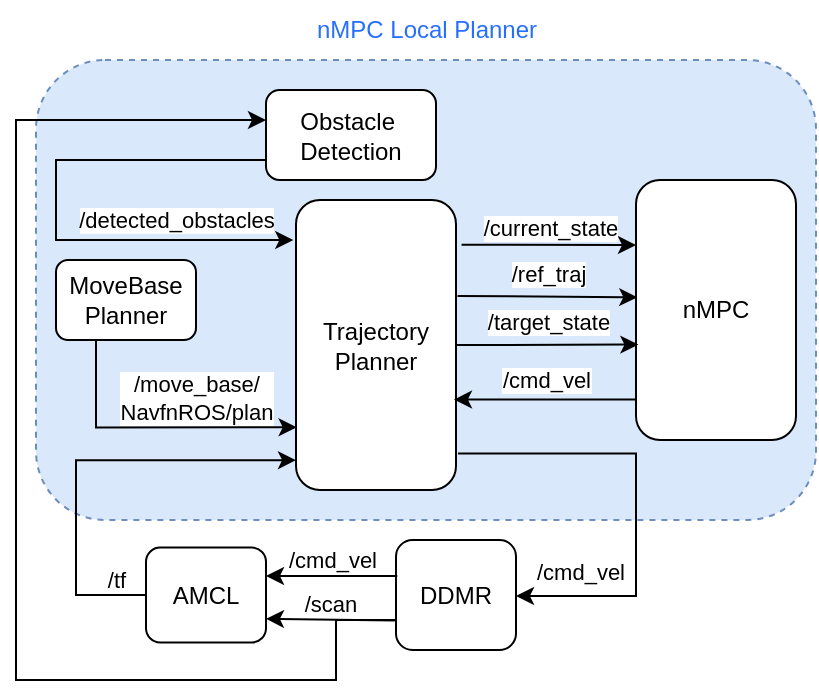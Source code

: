 <mxfile version="24.7.16">
  <diagram name="Page-1" id="90a13364-a465-7bf4-72fc-28e22215d7a0">
    <mxGraphModel dx="830" dy="472" grid="1" gridSize="10" guides="1" tooltips="1" connect="1" arrows="1" fold="1" page="1" pageScale="1.5" pageWidth="1169" pageHeight="826" background="none" math="0" shadow="0">
      <root>
        <mxCell id="0" style=";html=1;" />
        <mxCell id="1" style=";html=1;" parent="0" />
        <mxCell id="W7KLRnC-2VCepuPbdDTs-93" value="" style="rounded=1;whiteSpace=wrap;html=1;fillStyle=solid;dashed=1;fillColor=#dae8fc;strokeColor=#6c8ebf;" vertex="1" parent="1">
          <mxGeometry x="590" y="220" width="390" height="230" as="geometry" />
        </mxCell>
        <mxCell id="W7KLRnC-2VCepuPbdDTs-89" value="" style="endArrow=classic;html=1;rounded=0;edgeStyle=orthogonalEdgeStyle;exitX=0;exitY=0.75;exitDx=0;exitDy=0;" edge="1" parent="1" source="W7KLRnC-2VCepuPbdDTs-9">
          <mxGeometry width="50" height="50" relative="1" as="geometry">
            <mxPoint x="790" y="520" as="sourcePoint" />
            <mxPoint x="705" y="250" as="targetPoint" />
            <Array as="points">
              <mxPoint x="770" y="500" />
              <mxPoint x="740" y="500" />
              <mxPoint x="740" y="530" />
              <mxPoint x="580" y="530" />
              <mxPoint x="580" y="250" />
            </Array>
          </mxGeometry>
        </mxCell>
        <mxCell id="W7KLRnC-2VCepuPbdDTs-9" value="DDMR" style="rounded=1;whiteSpace=wrap;html=1;" vertex="1" parent="1">
          <mxGeometry x="770" y="460" width="60" height="55" as="geometry" />
        </mxCell>
        <mxCell id="W7KLRnC-2VCepuPbdDTs-13" value="Obstacle&amp;nbsp;&lt;div&gt;Detection&lt;/div&gt;" style="rounded=1;whiteSpace=wrap;html=1;" vertex="1" parent="1">
          <mxGeometry x="705" y="235" width="85" height="45" as="geometry" />
        </mxCell>
        <mxCell id="W7KLRnC-2VCepuPbdDTs-16" value="MoveBase Planner" style="rounded=1;whiteSpace=wrap;html=1;" vertex="1" parent="1">
          <mxGeometry x="600" y="320" width="70" height="40" as="geometry" />
        </mxCell>
        <mxCell id="W7KLRnC-2VCepuPbdDTs-17" value="Trajectory Planner" style="rounded=1;whiteSpace=wrap;html=1;" vertex="1" parent="1">
          <mxGeometry x="720" y="290" width="80" height="145" as="geometry" />
        </mxCell>
        <mxCell id="W7KLRnC-2VCepuPbdDTs-19" value="AMCL" style="rounded=1;whiteSpace=wrap;html=1;" vertex="1" parent="1">
          <mxGeometry x="645" y="463.75" width="60" height="47.5" as="geometry" />
        </mxCell>
        <mxCell id="W7KLRnC-2VCepuPbdDTs-44" value="" style="endArrow=classic;html=1;rounded=0;entryX=0;entryY=0.897;entryDx=0;entryDy=0;edgeStyle=orthogonalEdgeStyle;exitX=0;exitY=0.5;exitDx=0;exitDy=0;entryPerimeter=0;" edge="1" parent="1" source="W7KLRnC-2VCepuPbdDTs-19" target="W7KLRnC-2VCepuPbdDTs-17">
          <mxGeometry width="50" height="50" relative="1" as="geometry">
            <mxPoint x="620" y="530" as="sourcePoint" />
            <mxPoint x="710" y="400" as="targetPoint" />
            <Array as="points">
              <mxPoint x="610" y="488" />
              <mxPoint x="610" y="420" />
            </Array>
          </mxGeometry>
        </mxCell>
        <mxCell id="W7KLRnC-2VCepuPbdDTs-46" value="/tf" style="edgeLabel;html=1;align=center;verticalAlign=middle;resizable=0;points=[];" vertex="1" connectable="0" parent="W7KLRnC-2VCepuPbdDTs-44">
          <mxGeometry relative="1" as="geometry">
            <mxPoint x="16" y="60" as="offset" />
          </mxGeometry>
        </mxCell>
        <mxCell id="W7KLRnC-2VCepuPbdDTs-47" value="nMPC" style="rounded=1;whiteSpace=wrap;html=1;" vertex="1" parent="1">
          <mxGeometry x="890" y="280" width="80" height="130" as="geometry" />
        </mxCell>
        <mxCell id="W7KLRnC-2VCepuPbdDTs-58" value="" style="endArrow=classic;html=1;rounded=0;exitX=0.394;exitY=1;exitDx=0;exitDy=0;entryX=0.004;entryY=0.784;entryDx=0;entryDy=0;entryPerimeter=0;exitPerimeter=0;edgeStyle=orthogonalEdgeStyle;" edge="1" parent="1" source="W7KLRnC-2VCepuPbdDTs-16" target="W7KLRnC-2VCepuPbdDTs-17">
          <mxGeometry width="50" height="50" relative="1" as="geometry">
            <mxPoint x="620" y="387.5" as="sourcePoint" />
            <mxPoint x="670" y="337.5" as="targetPoint" />
            <Array as="points">
              <mxPoint x="620" y="360" />
              <mxPoint x="620" y="404" />
            </Array>
          </mxGeometry>
        </mxCell>
        <mxCell id="W7KLRnC-2VCepuPbdDTs-59" value="/move_base/&lt;div&gt;NavfnROS/plan&lt;/div&gt;" style="edgeLabel;html=1;align=center;verticalAlign=middle;resizable=0;points=[];" vertex="1" connectable="0" parent="W7KLRnC-2VCepuPbdDTs-58">
          <mxGeometry x="0.227" y="-1" relative="1" as="geometry">
            <mxPoint x="8" y="-16" as="offset" />
          </mxGeometry>
        </mxCell>
        <mxCell id="W7KLRnC-2VCepuPbdDTs-60" value="" style="endArrow=classic;html=1;rounded=0;exitX=1.035;exitY=0.154;exitDx=0;exitDy=0;exitPerimeter=0;entryX=0;entryY=0.25;entryDx=0;entryDy=0;" edge="1" parent="1" source="W7KLRnC-2VCepuPbdDTs-17" target="W7KLRnC-2VCepuPbdDTs-47">
          <mxGeometry width="50" height="50" relative="1" as="geometry">
            <mxPoint x="820" y="325" as="sourcePoint" />
            <mxPoint x="889" y="312" as="targetPoint" />
          </mxGeometry>
        </mxCell>
        <mxCell id="W7KLRnC-2VCepuPbdDTs-61" value="/current_state" style="edgeLabel;html=1;align=center;verticalAlign=middle;resizable=0;points=[];" vertex="1" connectable="0" parent="W7KLRnC-2VCepuPbdDTs-60">
          <mxGeometry x="0.017" y="2" relative="1" as="geometry">
            <mxPoint x="-1" y="-7" as="offset" />
          </mxGeometry>
        </mxCell>
        <mxCell id="W7KLRnC-2VCepuPbdDTs-62" value="" style="endArrow=classic;html=1;rounded=0;exitX=1.01;exitY=0.331;exitDx=0;exitDy=0;exitPerimeter=0;entryX=0.008;entryY=0.451;entryDx=0;entryDy=0;entryPerimeter=0;" edge="1" parent="1" source="W7KLRnC-2VCepuPbdDTs-17" target="W7KLRnC-2VCepuPbdDTs-47">
          <mxGeometry width="50" height="50" relative="1" as="geometry">
            <mxPoint x="840" y="430" as="sourcePoint" />
            <mxPoint x="890" y="380" as="targetPoint" />
          </mxGeometry>
        </mxCell>
        <mxCell id="W7KLRnC-2VCepuPbdDTs-63" value="/ref_traj" style="edgeLabel;html=1;align=center;verticalAlign=middle;resizable=0;points=[];" vertex="1" connectable="0" parent="W7KLRnC-2VCepuPbdDTs-62">
          <mxGeometry x="-0.004" relative="1" as="geometry">
            <mxPoint y="-12" as="offset" />
          </mxGeometry>
        </mxCell>
        <mxCell id="W7KLRnC-2VCepuPbdDTs-67" value="" style="endArrow=classic;html=1;rounded=0;exitX=1;exitY=0.5;exitDx=0;exitDy=0;entryX=0.015;entryY=0.633;entryDx=0;entryDy=0;entryPerimeter=0;" edge="1" parent="1" source="W7KLRnC-2VCepuPbdDTs-17" target="W7KLRnC-2VCepuPbdDTs-47">
          <mxGeometry width="50" height="50" relative="1" as="geometry">
            <mxPoint x="820" y="435" as="sourcePoint" />
            <mxPoint x="860" y="370" as="targetPoint" />
          </mxGeometry>
        </mxCell>
        <mxCell id="W7KLRnC-2VCepuPbdDTs-69" value="/target_state" style="edgeLabel;html=1;align=center;verticalAlign=middle;resizable=0;points=[];" vertex="1" connectable="0" parent="W7KLRnC-2VCepuPbdDTs-67">
          <mxGeometry x="0.02" y="-1" relative="1" as="geometry">
            <mxPoint x="-1" y="-13" as="offset" />
          </mxGeometry>
        </mxCell>
        <mxCell id="W7KLRnC-2VCepuPbdDTs-76" value="" style="endArrow=classic;html=1;rounded=0;entryX=0.987;entryY=0.688;entryDx=0;entryDy=0;entryPerimeter=0;exitX=-0.006;exitY=0.844;exitDx=0;exitDy=0;exitPerimeter=0;" edge="1" parent="1" source="W7KLRnC-2VCepuPbdDTs-47" target="W7KLRnC-2VCepuPbdDTs-17">
          <mxGeometry width="50" height="50" relative="1" as="geometry">
            <mxPoint x="720" y="460" as="sourcePoint" />
            <mxPoint x="770" y="410" as="targetPoint" />
          </mxGeometry>
        </mxCell>
        <mxCell id="W7KLRnC-2VCepuPbdDTs-77" value="/cmd_vel" style="edgeLabel;html=1;align=center;verticalAlign=middle;resizable=0;points=[];" vertex="1" connectable="0" parent="W7KLRnC-2VCepuPbdDTs-76">
          <mxGeometry x="0.005" y="1" relative="1" as="geometry">
            <mxPoint x="1" y="-11" as="offset" />
          </mxGeometry>
        </mxCell>
        <mxCell id="W7KLRnC-2VCepuPbdDTs-78" value="" style="endArrow=classic;html=1;rounded=0;exitX=1.013;exitY=0.874;exitDx=0;exitDy=0;exitPerimeter=0;entryX=1;entryY=0.5;entryDx=0;entryDy=0;edgeStyle=orthogonalEdgeStyle;" edge="1" parent="1" source="W7KLRnC-2VCepuPbdDTs-17" target="W7KLRnC-2VCepuPbdDTs-9">
          <mxGeometry width="50" height="50" relative="1" as="geometry">
            <mxPoint x="710" y="420" as="sourcePoint" />
            <mxPoint x="760" y="370" as="targetPoint" />
            <Array as="points">
              <mxPoint x="890" y="417" />
              <mxPoint x="890" y="488" />
              <mxPoint x="830" y="488" />
            </Array>
          </mxGeometry>
        </mxCell>
        <mxCell id="W7KLRnC-2VCepuPbdDTs-79" value="/cmd_vel" style="edgeLabel;html=1;align=center;verticalAlign=middle;resizable=0;points=[];" vertex="1" connectable="0" parent="W7KLRnC-2VCepuPbdDTs-78">
          <mxGeometry x="0.836" relative="1" as="geometry">
            <mxPoint x="14" y="-12" as="offset" />
          </mxGeometry>
        </mxCell>
        <mxCell id="W7KLRnC-2VCepuPbdDTs-80" value="" style="endArrow=classic;html=1;rounded=0;entryX=-0.017;entryY=0.138;entryDx=0;entryDy=0;entryPerimeter=0;exitX=0;exitY=0.5;exitDx=0;exitDy=0;edgeStyle=orthogonalEdgeStyle;" edge="1" parent="1" source="W7KLRnC-2VCepuPbdDTs-13" target="W7KLRnC-2VCepuPbdDTs-17">
          <mxGeometry width="50" height="50" relative="1" as="geometry">
            <mxPoint x="590" y="300" as="sourcePoint" />
            <mxPoint x="640" y="250" as="targetPoint" />
            <Array as="points">
              <mxPoint x="705" y="270" />
              <mxPoint x="600" y="270" />
              <mxPoint x="600" y="310" />
            </Array>
          </mxGeometry>
        </mxCell>
        <mxCell id="W7KLRnC-2VCepuPbdDTs-81" value="/detected_obstacles" style="edgeLabel;html=1;align=center;verticalAlign=middle;resizable=0;points=[];" vertex="1" connectable="0" parent="W7KLRnC-2VCepuPbdDTs-80">
          <mxGeometry x="0.617" y="-2" relative="1" as="geometry">
            <mxPoint x="-6" y="-12" as="offset" />
          </mxGeometry>
        </mxCell>
        <mxCell id="W7KLRnC-2VCepuPbdDTs-82" value="" style="endArrow=classic;html=1;rounded=0;entryX=1;entryY=0.3;entryDx=0;entryDy=0;exitX=0.011;exitY=0.328;exitDx=0;exitDy=0;exitPerimeter=0;entryPerimeter=0;" edge="1" parent="1" source="W7KLRnC-2VCepuPbdDTs-9" target="W7KLRnC-2VCepuPbdDTs-19">
          <mxGeometry width="50" height="50" relative="1" as="geometry">
            <mxPoint x="700" y="500" as="sourcePoint" />
            <mxPoint x="750" y="450" as="targetPoint" />
          </mxGeometry>
        </mxCell>
        <mxCell id="W7KLRnC-2VCepuPbdDTs-84" value="/cmd_vel" style="edgeLabel;html=1;align=center;verticalAlign=middle;resizable=0;points=[];" vertex="1" connectable="0" parent="W7KLRnC-2VCepuPbdDTs-82">
          <mxGeometry x="0.012" relative="1" as="geometry">
            <mxPoint y="-8" as="offset" />
          </mxGeometry>
        </mxCell>
        <mxCell id="W7KLRnC-2VCepuPbdDTs-85" value="" style="endArrow=classic;html=1;rounded=0;exitX=-0.011;exitY=0.731;exitDx=0;exitDy=0;exitPerimeter=0;entryX=1;entryY=0.75;entryDx=0;entryDy=0;" edge="1" parent="1" source="W7KLRnC-2VCepuPbdDTs-9" target="W7KLRnC-2VCepuPbdDTs-19">
          <mxGeometry width="50" height="50" relative="1" as="geometry">
            <mxPoint x="771" y="500" as="sourcePoint" />
            <mxPoint x="710" y="500" as="targetPoint" />
          </mxGeometry>
        </mxCell>
        <mxCell id="W7KLRnC-2VCepuPbdDTs-86" value="/scan" style="edgeLabel;html=1;align=center;verticalAlign=middle;resizable=0;points=[];" vertex="1" connectable="0" parent="W7KLRnC-2VCepuPbdDTs-85">
          <mxGeometry x="0.012" relative="1" as="geometry">
            <mxPoint y="-8" as="offset" />
          </mxGeometry>
        </mxCell>
        <mxCell id="W7KLRnC-2VCepuPbdDTs-94" value="&lt;font color=&quot;#266fff&quot;&gt;nMPC Local Planner&lt;/font&gt;" style="text;html=1;align=center;verticalAlign=middle;resizable=0;points=[];autosize=1;strokeColor=none;fillColor=none;" vertex="1" parent="1">
          <mxGeometry x="720" y="190" width="130" height="30" as="geometry" />
        </mxCell>
      </root>
    </mxGraphModel>
  </diagram>
</mxfile>
